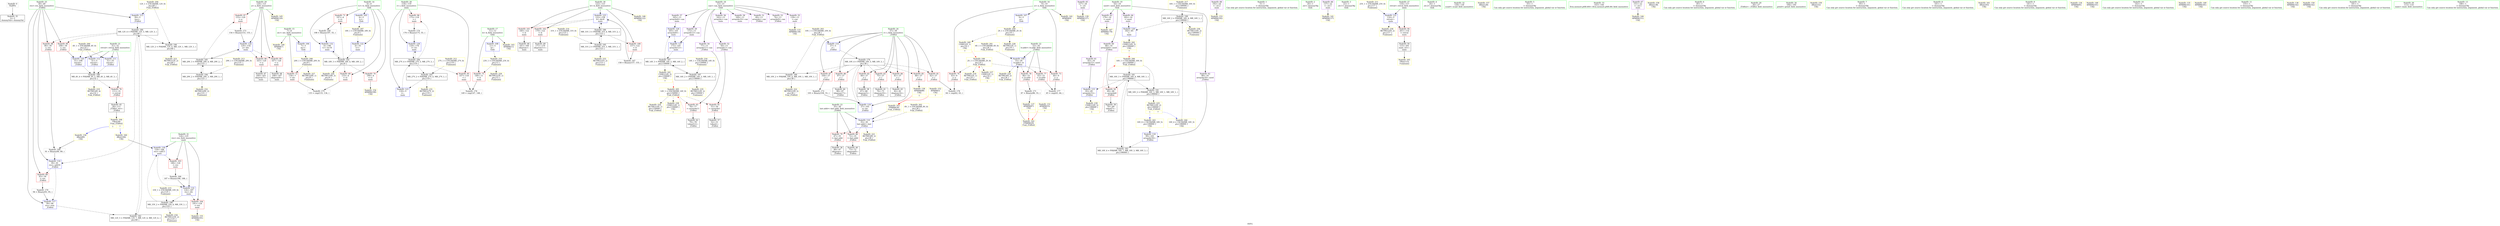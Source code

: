 digraph "SVFG" {
	label="SVFG";

	Node0x558e7d7035a0 [shape=record,color=grey,label="{NodeID: 0\nNullPtr}"];
	Node0x558e7d7035a0 -> Node0x558e7d71da00[style=solid];
	Node0x558e7d72dad0 [shape=record,color=black,label="{NodeID: 180\nMR_12V_4 = PHI(MR_12V_5, MR_12V_3, )\npts\{40 \}\n}"];
	Node0x558e7d72dad0 -> Node0x558e7d721560[style=dashed];
	Node0x558e7d72dad0 -> Node0x558e7d721700[style=dashed];
	Node0x558e7d72dad0 -> Node0x558e7d723d10[style=dashed];
	Node0x558e7d72dad0 -> Node0x558e7d72e4d0[style=dashed];
	Node0x558e7d72dad0 -> Node0x558e7d730cd0[style=dashed];
	Node0x558e7d71e590 [shape=record,color=red,label="{NodeID: 97\n153\<--120\n\<--a\nmain\n}"];
	Node0x558e7d71e590 -> Node0x558e7d7273d0[style=solid];
	Node0x558e7d71c7d0 [shape=record,color=green,label="{NodeID: 14\n4\<--6\ntc\<--tc_field_insensitive\nGlob }"];
	Node0x558e7d71c7d0 -> Node0x558e7d7205f0[style=solid];
	Node0x558e7d71c7d0 -> Node0x558e7d7206c0[style=solid];
	Node0x558e7d71c7d0 -> Node0x558e7d720790[style=solid];
	Node0x558e7d71c7d0 -> Node0x558e7d71ec10[style=solid];
	Node0x558e7d71c7d0 -> Node0x558e7d7241f0[style=solid];
	Node0x558e7d71c7d0 -> Node0x558e7d724a10[style=solid];
	Node0x558e7d7229f0 [shape=record,color=black,label="{NodeID: 194\nMR_29V_2 = PHI(MR_29V_3, MR_29V_1, )\npts\{121 \}\n}"];
	Node0x558e7d7229f0 -> Node0x558e7d72f3d0[style=dashed];
	Node0x558e7d7229f0 -> Node0x558e7d7383c0[style=dashed];
	Node0x558e7d71f1b0 [shape=record,color=blue,label="{NodeID: 111\n31\<--55\nretval\<--\n_Z3dfsii\n}"];
	Node0x558e7d71f1b0 -> Node0x558e7d7302d0[style=dashed];
	Node0x558e7d71d3c0 [shape=record,color=green,label="{NodeID: 28\n118\<--119\ni\<--i_field_insensitive\nmain\n}"];
	Node0x558e7d71d3c0 -> Node0x558e7d721b10[style=solid];
	Node0x558e7d71d3c0 -> Node0x558e7d71e4c0[style=solid];
	Node0x558e7d71d3c0 -> Node0x558e7d7242c0[style=solid];
	Node0x558e7d71d3c0 -> Node0x558e7d7246d0[style=solid];
	Node0x558e7d736450 [shape=record,color=yellow,style=double,label="{NodeID: 208\n20V_1 = ENCHI(MR_20V_0)\npts\{8 \}\nFun[main]}"];
	Node0x558e7d736450 -> Node0x558e7d720860[style=dashed];
	Node0x558e7d736450 -> Node0x558e7d737f60[style=dashed];
	Node0x558e7d724460 [shape=record,color=blue,label="{NodeID: 125\n122\<--158\nb\<--dec6\nmain\n}"];
	Node0x558e7d724460 -> Node0x558e7d71e8d0[style=dashed];
	Node0x558e7d724460 -> Node0x558e7d71e9a0[style=dashed];
	Node0x558e7d724460 -> Node0x558e7d72f8d0[style=dashed];
	Node0x558e7d71dfe0 [shape=record,color=black,label="{NodeID: 42\n79\<--78\ntobool12\<--\n_Z3dfsii\n}"];
	Node0x558e7d737ad0 [shape=record,color=yellow,style=double,label="{NodeID: 222\nRETMU(10V_2)\npts\{38 \}\nFun[_Z3dfsii]}"];
	Node0x558e7d724fc0 [shape=record,color=yellow,style=double,label="{NodeID: 139\nAPARM(127)\nCS[]}"];
	Node0x558e7d71fb60 [shape=record,color=purple,label="{NodeID: 56\n162\<--13\narrayidx\<--can\nmain\n}"];
	Node0x558e7d738740 [shape=record,color=yellow,style=double,label="{NodeID: 236\nRETMU(16V_2)\npts\{190000 \}\nFun[main]}"];
	Node0x558e7d725b20 [shape=record,color=yellow,style=double,label="{NodeID: 153\nAPARM(192)\nCS[]}"];
	Node0x558e7d7206c0 [shape=record,color=red,label="{NodeID: 70\n190\<--4\n\<--tc\nmain\n}"];
	Node0x558e7d7206c0 -> Node0x558e7d725bf0[style=solid];
	Node0x558e7d726ad0 [shape=record,color=grey,label="{NodeID: 167\n158 = Binary(157, 155, )\n}"];
	Node0x558e7d726ad0 -> Node0x558e7d724460[style=solid];
	Node0x558e7d721220 [shape=record,color=red,label="{NodeID: 84\n81\<--37\n\<--i\n_Z3dfsii\n}"];
	Node0x558e7d721220 -> Node0x558e7d71e0b0[style=solid];
	Node0x558e7d7038b0 [shape=record,color=green,label="{NodeID: 1\n5\<--1\n\<--dummyObj\nCan only get source location for instruction, argument, global var or function.}"];
	Node0x558e7d72dfd0 [shape=record,color=black,label="{NodeID: 181\nMR_16V_3 = PHI(MR_16V_4, MR_16V_1, )\npts\{190000 \}\n}"];
	Node0x558e7d72dfd0 -> Node0x558e7d7218a0[style=dashed];
	Node0x558e7d72dfd0 -> Node0x558e7d723c40[style=dashed];
	Node0x558e7d72dfd0 -> Node0x558e7d72e9d0[style=dashed];
	Node0x558e7d72dfd0 -> Node0x558e7d7311d0[style=dashed];
	Node0x558e7d71e660 [shape=record,color=red,label="{NodeID: 98\n163\<--120\n\<--a\nmain\n}"];
	Node0x558e7d71e660 -> Node0x558e7d71e3f0[style=solid];
	Node0x558e7d71c8a0 [shape=record,color=green,label="{NodeID: 15\n7\<--8\nntc\<--ntc_field_insensitive\nGlob }"];
	Node0x558e7d71c8a0 -> Node0x558e7d720860[style=solid];
	Node0x558e7d71c8a0 -> Node0x558e7d71ed10[style=solid];
	Node0x558e7d71c8a0 -> Node0x558e7d725090[style=solid];
	Node0x558e7d722ae0 [shape=record,color=black,label="{NodeID: 195\nMR_31V_2 = PHI(MR_31V_3, MR_31V_1, )\npts\{123 \}\n}"];
	Node0x558e7d722ae0 -> Node0x558e7d72f8d0[style=dashed];
	Node0x558e7d722ae0 -> Node0x558e7d7384a0[style=dashed];
	Node0x558e7d71f280 [shape=record,color=blue,label="{NodeID: 112\n31\<--5\nretval\<--\n_Z3dfsii\n}"];
	Node0x558e7d71f280 -> Node0x558e7d7302d0[style=dashed];
	Node0x558e7d71d490 [shape=record,color=green,label="{NodeID: 29\n120\<--121\na\<--a_field_insensitive\nmain\n}"];
	Node0x558e7d71d490 -> Node0x558e7d71e590[style=solid];
	Node0x558e7d71d490 -> Node0x558e7d71e660[style=solid];
	Node0x558e7d71d490 -> Node0x558e7d71e730[style=solid];
	Node0x558e7d71d490 -> Node0x558e7d724390[style=solid];
	Node0x558e7d71d490 -> Node0x558e7d7254a0[style=solid];
	Node0x558e7d736530 [shape=record,color=yellow,style=double,label="{NodeID: 209\n2V_1 = ENCHI(MR_2V_0)\npts\{10 \}\nFun[main]}"];
	Node0x558e7d736530 -> Node0x558e7d738040[style=dashed];
	Node0x558e7d736530 -> Node0x558e7d738b40[style=dashed];
	Node0x558e7d724530 [shape=record,color=blue,label="{NodeID: 126\n165\<--101\narrayidx8\<--\nmain\n}"];
	Node0x558e7d724530 -> Node0x558e7d724600[style=dashed];
	Node0x558e7d71e0b0 [shape=record,color=black,label="{NodeID: 43\n82\<--81\nidxprom14\<--\n_Z3dfsii\n}"];
	Node0x558e7d737bb0 [shape=record,color=yellow,style=double,label="{NodeID: 223\nRETMU(12V_2)\npts\{40 \}\nFun[_Z3dfsii]}"];
	Node0x558e7d725090 [shape=record,color=yellow,style=double,label="{NodeID: 140\nAPARM(7)\nCS[]}"];
	Node0x558e7d71fc30 [shape=record,color=purple,label="{NodeID: 57\n165\<--13\narrayidx8\<--can\nmain\n}"];
	Node0x558e7d71fc30 -> Node0x558e7d724530[style=solid];
	Node0x558e7d738820 [shape=record,color=yellow,style=double,label="{NodeID: 237\nCSMU(2V_1)\npts\{10 \}\nCS[]|{<s0>1}}"];
	Node0x558e7d738820:s0 -> Node0x558e7d7349f0[style=dashed,color=red];
	Node0x558e7d725bf0 [shape=record,color=yellow,style=double,label="{NodeID: 154\nAPARM(190)\nCS[]}"];
	Node0x558e7d720790 [shape=record,color=red,label="{NodeID: 71\n197\<--4\n\<--tc\nmain\n}"];
	Node0x558e7d720790 -> Node0x558e7d726dd0[style=solid];
	Node0x558e7d726c50 [shape=record,color=grey,label="{NodeID: 168\n91 = Binary(90, 89, )\n}"];
	Node0x558e7d726c50 -> Node0x558e7d723d10[style=solid];
	Node0x558e7d7212f0 [shape=record,color=red,label="{NodeID: 85\n88\<--37\n\<--i\n_Z3dfsii\n}"];
	Node0x558e7d7212f0 -> Node0x558e7d724ef0[style=solid];
	Node0x558e7d7025d0 [shape=record,color=green,label="{NodeID: 2\n20\<--1\n.str\<--dummyObj\nGlob }"];
	Node0x558e7d72e4d0 [shape=record,color=black,label="{NodeID: 182\nMR_12V_5 = PHI(MR_12V_7, MR_12V_4, MR_12V_4, )\npts\{40 \}\n}"];
	Node0x558e7d72e4d0 -> Node0x558e7d72dad0[style=dashed];
	Node0x558e7d71e730 [shape=record,color=red,label="{NodeID: 99\n167\<--120\n\<--a\nmain\n}"];
	Node0x558e7d71e730 -> Node0x558e7d71f4e0[style=solid];
	Node0x558e7d71c970 [shape=record,color=green,label="{NodeID: 16\n9\<--10\nn\<--n_field_insensitive\nGlob }"];
	Node0x558e7d71c970 -> Node0x558e7d720930[style=solid];
	Node0x558e7d71c970 -> Node0x558e7d720a00[style=solid];
	Node0x558e7d71c970 -> Node0x558e7d71ee10[style=solid];
	Node0x558e7d71c970 -> Node0x558e7d725230[style=solid];
	Node0x558e7d733af0 [shape=record,color=black,label="{NodeID: 196\nMR_33V_2 = PHI(MR_33V_4, MR_33V_1, )\npts\{125 \}\n}"];
	Node0x558e7d733af0 -> Node0x558e7d724870[style=dashed];
	Node0x558e7d733af0 -> Node0x558e7d738580[style=dashed];
	Node0x558e7d71f350 [shape=record,color=blue,label="{NodeID: 113\n39\<--5\nres\<--\n_Z3dfsii\n}"];
	Node0x558e7d71f350 -> Node0x558e7d72dad0[style=dashed];
	Node0x558e7d71d560 [shape=record,color=green,label="{NodeID: 30\n122\<--123\nb\<--b_field_insensitive\nmain\n}"];
	Node0x558e7d71d560 -> Node0x558e7d71e800[style=solid];
	Node0x558e7d71d560 -> Node0x558e7d71e8d0[style=solid];
	Node0x558e7d71d560 -> Node0x558e7d71e9a0[style=solid];
	Node0x558e7d71d560 -> Node0x558e7d724460[style=solid];
	Node0x558e7d71d560 -> Node0x558e7d725570[style=solid];
	Node0x558e7d736610 [shape=record,color=yellow,style=double,label="{NodeID: 210\n23V_1 = ENCHI(MR_23V_0)\npts\{12 \}\nFun[main]}"];
	Node0x558e7d736610 -> Node0x558e7d720ad0[style=dashed];
	Node0x558e7d736610 -> Node0x558e7d738120[style=dashed];
	Node0x558e7d724600 [shape=record,color=blue,label="{NodeID: 127\n172\<--101\narrayidx12\<--\nmain\n}"];
	Node0x558e7d724600 -> Node0x558e7d72fdd0[style=dashed];
	Node0x558e7d71e180 [shape=record,color=black,label="{NodeID: 44\n98\<--97\nidxprom17\<--\n_Z3dfsii\n}"];
	Node0x558e7d737c90 [shape=record,color=yellow,style=double,label="{NodeID: 224\nRETMU(14V_1)\npts\{150000 \}\nFun[_Z3dfsii]}"];
	Node0x558e7d725160 [shape=record,color=yellow,style=double,label="{NodeID: 141\nAPARM(137)\nCS[]}"];
	Node0x558e7d71fd00 [shape=record,color=purple,label="{NodeID: 58\n169\<--13\narrayidx10\<--can\nmain\n}"];
	Node0x558e7d738980 [shape=record,color=yellow,style=double,label="{NodeID: 238\nCSMU(14V_1)\npts\{150000 \}\nCS[]|{<s0>1}}"];
	Node0x558e7d738980:s0 -> Node0x558e7d736180[style=dashed,color=red];
	Node0x558e7d725cc0 [shape=record,color=yellow,style=double,label="{NodeID: 155\nAPARM(191)\nCS[]}"];
	Node0x558e7d720860 [shape=record,color=red,label="{NodeID: 72\n134\<--7\n\<--ntc\nmain\n}"];
	Node0x558e7d720860 -> Node0x558e7d7276d0[style=solid];
	Node0x558e7d726dd0 [shape=record,color=grey,label="{NodeID: 169\n198 = Binary(197, 55, )\n}"];
	Node0x558e7d726dd0 -> Node0x558e7d724a10[style=solid];
	Node0x558e7d7213c0 [shape=record,color=red,label="{NodeID: 86\n97\<--37\n\<--i\n_Z3dfsii\n}"];
	Node0x558e7d7213c0 -> Node0x558e7d71e180[style=solid];
	Node0x558e7d702750 [shape=record,color=green,label="{NodeID: 3\n22\<--1\n.str.1\<--dummyObj\nGlob }"];
	Node0x558e7d72e9d0 [shape=record,color=black,label="{NodeID: 183\nMR_16V_4 = PHI(MR_16V_7, MR_16V_3, MR_16V_3, )\npts\{190000 \}\n}"];
	Node0x558e7d72e9d0 -> Node0x558e7d72dfd0[style=dashed];
	Node0x558e7d71e800 [shape=record,color=red,label="{NodeID: 100\n157\<--122\n\<--b\nmain\n}"];
	Node0x558e7d71e800 -> Node0x558e7d726ad0[style=solid];
	Node0x558e7d71ca40 [shape=record,color=green,label="{NodeID: 17\n11\<--12\nk\<--k_field_insensitive\nGlob }"];
	Node0x558e7d71ca40 -> Node0x558e7d720ad0[style=solid];
	Node0x558e7d71ca40 -> Node0x558e7d71ef10[style=solid];
	Node0x558e7d71ca40 -> Node0x558e7d725300[style=solid];
	Node0x558e7d733ff0 [shape=record,color=black,label="{NodeID: 197\nMR_14V_2 = PHI(MR_14V_3, MR_14V_1, )\npts\{150000 \}\n}"];
	Node0x558e7d733ff0 -> Node0x558e7d72fdd0[style=dashed];
	Node0x558e7d733ff0 -> Node0x558e7d738660[style=dashed];
	Node0x558e7d71f420 [shape=record,color=blue,label="{NodeID: 114\n37\<--5\ni\<--\n_Z3dfsii\n}"];
	Node0x558e7d71f420 -> Node0x558e7d72d5d0[style=dashed];
	Node0x558e7d71d630 [shape=record,color=green,label="{NodeID: 31\n124\<--125\nres\<--res_field_insensitive\nmain\n}"];
	Node0x558e7d71d630 -> Node0x558e7d71ea70[style=solid];
	Node0x558e7d71d630 -> Node0x558e7d71eb40[style=solid];
	Node0x558e7d71d630 -> Node0x558e7d724870[style=solid];
	Node0x558e7d71d630 -> Node0x558e7d724940[style=solid];
	Node0x558e7d7366f0 [shape=record,color=yellow,style=double,label="{NodeID: 211\n25V_1 = ENCHI(MR_25V_0)\npts\{117 \}\nFun[main]}"];
	Node0x558e7d7366f0 -> Node0x558e7d724120[style=dashed];
	Node0x558e7d7246d0 [shape=record,color=blue,label="{NodeID: 128\n118\<--176\ni\<--inc\nmain\n}"];
	Node0x558e7d7246d0 -> Node0x558e7d72eed0[style=dashed];
	Node0x558e7d71e250 [shape=record,color=black,label="{NodeID: 45\n28\<--111\n_Z3dfsii_ret\<--\n_Z3dfsii\n}"];
	Node0x558e7d71e250 -> Node0x558e7d726360[style=solid];
	Node0x558e7d737d70 [shape=record,color=yellow,style=double,label="{NodeID: 225\nRETMU(16V_2)\npts\{190000 \}\nFun[_Z3dfsii]|{<s0>1|<s1>7}}"];
	Node0x558e7d737d70:s0 -> Node0x558e7d738e60[style=dashed,color=blue];
	Node0x558e7d737d70:s1 -> Node0x558e7d738fc0[style=dashed,color=blue];
	Node0x558e7d725230 [shape=record,color=yellow,style=double,label="{NodeID: 142\nAPARM(9)\nCS[]}"];
	Node0x558e7d71fdd0 [shape=record,color=purple,label="{NodeID: 59\n172\<--13\narrayidx12\<--can\nmain\n}"];
	Node0x558e7d71fdd0 -> Node0x558e7d724600[style=solid];
	Node0x558e7d738a60 [shape=record,color=yellow,style=double,label="{NodeID: 239\nCSMU(16V_5)\npts\{190000 \}\nCS[]|{<s0>1}}"];
	Node0x558e7d738a60:s0 -> Node0x558e7d736260[style=dashed,color=red];
	Node0x558e7d725d90 [shape=record,color=yellow,style=double,label="{NodeID: 156\nARet(89)\nCS[]}"];
	Node0x558e7d725d90 -> Node0x558e7d726c50[style=solid];
	Node0x558e7d720930 [shape=record,color=red,label="{NodeID: 73\n44\<--9\n\<--n\n_Z3dfsii\n}"];
	Node0x558e7d720930 -> Node0x558e7d7279d0[style=solid];
	Node0x558e7d726f50 [shape=record,color=grey,label="{NodeID: 170\n94 = Binary(93, 95, )\n}"];
	Node0x558e7d726f50 -> Node0x558e7d723de0[style=solid];
	Node0x558e7d721490 [shape=record,color=red,label="{NodeID: 87\n104\<--37\n\<--i\n_Z3dfsii\n}"];
	Node0x558e7d721490 -> Node0x558e7d727250[style=solid];
	Node0x558e7d703730 [shape=record,color=green,label="{NodeID: 4\n24\<--1\n.str.2\<--dummyObj\nGlob }"];
	Node0x558e7d72eed0 [shape=record,color=black,label="{NodeID: 184\nMR_27V_4 = PHI(MR_27V_5, MR_27V_3, )\npts\{119 \}\n}"];
	Node0x558e7d72eed0 -> Node0x558e7d721b10[style=dashed];
	Node0x558e7d72eed0 -> Node0x558e7d71e4c0[style=dashed];
	Node0x558e7d72eed0 -> Node0x558e7d7246d0[style=dashed];
	Node0x558e7d72eed0 -> Node0x558e7d7224f0[style=dashed];
	Node0x558e7d71e8d0 [shape=record,color=red,label="{NodeID: 101\n160\<--122\n\<--b\nmain\n}"];
	Node0x558e7d71e8d0 -> Node0x558e7d71e320[style=solid];
	Node0x558e7d71cb10 [shape=record,color=green,label="{NodeID: 18\n13\<--15\ncan\<--can_field_insensitive\nGlob }"];
	Node0x558e7d71cb10 -> Node0x558e7d71f750[style=solid];
	Node0x558e7d71cb10 -> Node0x558e7d71f820[style=solid];
	Node0x558e7d71cb10 -> Node0x558e7d71f8f0[style=solid];
	Node0x558e7d71cb10 -> Node0x558e7d71f9c0[style=solid];
	Node0x558e7d71cb10 -> Node0x558e7d71fa90[style=solid];
	Node0x558e7d71cb10 -> Node0x558e7d71fb60[style=solid];
	Node0x558e7d71cb10 -> Node0x558e7d71fc30[style=solid];
	Node0x558e7d71cb10 -> Node0x558e7d71fd00[style=solid];
	Node0x558e7d71cb10 -> Node0x558e7d71fdd0[style=solid];
	Node0x558e7d7344f0 [shape=record,color=black,label="{NodeID: 198\nMR_16V_2 = PHI(MR_16V_4, MR_16V_1, )\npts\{190000 \}\n}"];
	Node0x558e7d7344f0 -> Node0x558e7d7247a0[style=dashed];
	Node0x558e7d7344f0 -> Node0x558e7d738740[style=dashed];
	Node0x558e7d723c40 [shape=record,color=blue,label="{NodeID: 115\n83\<--85\narrayidx15\<--\n_Z3dfsii\n}"];
	Node0x558e7d723c40 -> Node0x558e7d738a60[style=dashed];
	Node0x558e7d71d700 [shape=record,color=green,label="{NodeID: 32\n129\<--130\nscanf\<--scanf_field_insensitive\n}"];
	Node0x558e7d7367d0 [shape=record,color=yellow,style=double,label="{NodeID: 212\n27V_1 = ENCHI(MR_27V_0)\npts\{119 \}\nFun[main]}"];
	Node0x558e7d7367d0 -> Node0x558e7d7224f0[style=dashed];
	Node0x558e7d7247a0 [shape=record,color=blue,label="{NodeID: 129\n182\<--85\n\<--\nmain\n}"];
	Node0x558e7d7247a0 -> Node0x558e7d738d80[style=dashed];
	Node0x558e7d71e320 [shape=record,color=black,label="{NodeID: 46\n161\<--160\nidxprom\<--\nmain\n}"];
	Node0x558e7d737e50 [shape=record,color=yellow,style=double,label="{NodeID: 226\nRETMU(18V_3)\npts\{6 \}\nFun[main]}"];
	Node0x558e7d725300 [shape=record,color=yellow,style=double,label="{NodeID: 143\nAPARM(11)\nCS[]}"];
	Node0x558e7d71fea0 [shape=record,color=purple,label="{NodeID: 60\n68\<--16\narrayidx6\<--used\n_Z3dfsii\n}"];
	Node0x558e7d71fea0 -> Node0x558e7d7218a0[style=solid];
	Node0x558e7d738b40 [shape=record,color=yellow,style=double,label="{NodeID: 240\nCSMU(2V_1)\npts\{10 \}\nCS[]|{<s0>7}}"];
	Node0x558e7d738b40:s0 -> Node0x558e7d7349f0[style=dashed,color=red];
	Node0x558e7d725e20 [shape=record,color=yellow,style=double,label="{NodeID: 157\nARet(128)\nCS[]}"];
	Node0x558e7d720a00 [shape=record,color=red,label="{NodeID: 74\n63\<--9\n\<--n\n_Z3dfsii\n}"];
	Node0x558e7d720a00 -> Node0x558e7d727b50[style=solid];
	Node0x558e7d7270d0 [shape=record,color=grey,label="{NodeID: 171\n87 = Binary(86, 55, )\n}"];
	Node0x558e7d7270d0 -> Node0x558e7d724e20[style=solid];
	Node0x558e7d721560 [shape=record,color=red,label="{NodeID: 88\n90\<--39\n\<--res\n_Z3dfsii\n}"];
	Node0x558e7d721560 -> Node0x558e7d726c50[style=solid];
	Node0x558e7d7037c0 [shape=record,color=green,label="{NodeID: 5\n55\<--1\n\<--dummyObj\nCan only get source location for instruction, argument, global var or function.}"];
	Node0x558e7d72f3d0 [shape=record,color=black,label="{NodeID: 185\nMR_29V_3 = PHI(MR_29V_4, MR_29V_2, )\npts\{121 \}\n}"];
	Node0x558e7d72f3d0 -> Node0x558e7d71e590[style=dashed];
	Node0x558e7d72f3d0 -> Node0x558e7d724390[style=dashed];
	Node0x558e7d72f3d0 -> Node0x558e7d7229f0[style=dashed];
	Node0x558e7d71e9a0 [shape=record,color=red,label="{NodeID: 102\n170\<--122\n\<--b\nmain\n}"];
	Node0x558e7d71e9a0 -> Node0x558e7d71f5b0[style=solid];
	Node0x558e7d71cbe0 [shape=record,color=green,label="{NodeID: 19\n16\<--19\nused\<--used_field_insensitive\nGlob }"];
	Node0x558e7d71cbe0 -> Node0x558e7d71fea0[style=solid];
	Node0x558e7d71cbe0 -> Node0x558e7d71ff70[style=solid];
	Node0x558e7d71cbe0 -> Node0x558e7d720040[style=solid];
	Node0x558e7d71cbe0 -> Node0x558e7d720110[style=solid];
	Node0x558e7d71cbe0 -> Node0x558e7d7201e0[style=solid];
	Node0x558e7d7349f0 [shape=record,color=yellow,style=double,label="{NodeID: 199\n2V_1 = ENCHI(MR_2V_0)\npts\{10 \}\nFun[_Z3dfsii]}"];
	Node0x558e7d7349f0 -> Node0x558e7d720930[style=dashed];
	Node0x558e7d7349f0 -> Node0x558e7d720a00[style=dashed];
	Node0x558e7d7349f0 -> Node0x558e7d736d10[style=dashed];
	Node0x558e7d7349f0 -> Node0x558e7d738820[style=dashed];
	Node0x558e7d723d10 [shape=record,color=blue,label="{NodeID: 116\n39\<--91\nres\<--add16\n_Z3dfsii\n}"];
	Node0x558e7d723d10 -> Node0x558e7d721630[style=dashed];
	Node0x558e7d723d10 -> Node0x558e7d723de0[style=dashed];
	Node0x558e7d71d800 [shape=record,color=green,label="{NodeID: 33\n143\<--144\nllvm.memset.p0i8.i64\<--llvm.memset.p0i8.i64_field_insensitive\n}"];
	Node0x558e7d7368b0 [shape=record,color=yellow,style=double,label="{NodeID: 213\n29V_1 = ENCHI(MR_29V_0)\npts\{121 \}\nFun[main]}"];
	Node0x558e7d7368b0 -> Node0x558e7d7229f0[style=dashed];
	Node0x558e7d724870 [shape=record,color=blue,label="{NodeID: 130\n124\<--184\nres\<--call13\nmain\n}"];
	Node0x558e7d724870 -> Node0x558e7d71ea70[style=dashed];
	Node0x558e7d724870 -> Node0x558e7d724940[style=dashed];
	Node0x558e7d71e3f0 [shape=record,color=black,label="{NodeID: 47\n164\<--163\nidxprom7\<--\nmain\n}"];
	Node0x558e7d737f60 [shape=record,color=yellow,style=double,label="{NodeID: 227\nRETMU(20V_1)\npts\{8 \}\nFun[main]}"];
	Node0x558e7d7253d0 [shape=record,color=yellow,style=double,label="{NodeID: 144\nAPARM(151)\nCS[]}"];
	Node0x558e7d71ff70 [shape=record,color=purple,label="{NodeID: 61\n83\<--16\narrayidx15\<--used\n_Z3dfsii\n}"];
	Node0x558e7d71ff70 -> Node0x558e7d723c40[style=solid];
	Node0x558e7d738ca0 [shape=record,color=yellow,style=double,label="{NodeID: 241\nCSMU(14V_3)\npts\{150000 \}\nCS[]|{<s0>7}}"];
	Node0x558e7d738ca0:s0 -> Node0x558e7d736180[style=dashed,color=red];
	Node0x558e7d725eb0 [shape=record,color=yellow,style=double,label="{NodeID: 158\nARet(138)\nCS[]}"];
	Node0x558e7d720ad0 [shape=record,color=red,label="{NodeID: 75\n148\<--11\n\<--k\nmain\n}"];
	Node0x558e7d720ad0 -> Node0x558e7d727850[style=solid];
	Node0x558e7d727250 [shape=record,color=grey,label="{NodeID: 172\n105 = Binary(104, 55, )\n}"];
	Node0x558e7d727250 -> Node0x558e7d723f80[style=solid];
	Node0x558e7d721630 [shape=record,color=red,label="{NodeID: 89\n93\<--39\n\<--res\n_Z3dfsii\n}"];
	Node0x558e7d721630 -> Node0x558e7d726f50[style=solid];
	Node0x558e7d71b870 [shape=record,color=green,label="{NodeID: 6\n85\<--1\n\<--dummyObj\nCan only get source location for instruction, argument, global var or function.}"];
	Node0x558e7d72f8d0 [shape=record,color=black,label="{NodeID: 186\nMR_31V_3 = PHI(MR_31V_4, MR_31V_2, )\npts\{123 \}\n}"];
	Node0x558e7d72f8d0 -> Node0x558e7d71e800[style=dashed];
	Node0x558e7d72f8d0 -> Node0x558e7d724460[style=dashed];
	Node0x558e7d72f8d0 -> Node0x558e7d722ae0[style=dashed];
	Node0x558e7d71ea70 [shape=record,color=red,label="{NodeID: 103\n186\<--124\n\<--res\nmain\n}"];
	Node0x558e7d71ea70 -> Node0x558e7d726950[style=solid];
	Node0x558e7d71cce0 [shape=record,color=green,label="{NodeID: 20\n26\<--27\n_Z3dfsii\<--_Z3dfsii_field_insensitive\n}"];
	Node0x558e7d735510 [shape=record,color=yellow,style=double,label="{NodeID: 200\n4V_1 = ENCHI(MR_4V_0)\npts\{32 \}\nFun[_Z3dfsii]}"];
	Node0x558e7d735510 -> Node0x558e7d71f1b0[style=dashed];
	Node0x558e7d735510 -> Node0x558e7d71f280[style=dashed];
	Node0x558e7d735510 -> Node0x558e7d724050[style=dashed];
	Node0x558e7d723de0 [shape=record,color=blue,label="{NodeID: 117\n39\<--94\nres\<--rem\n_Z3dfsii\n}"];
	Node0x558e7d723de0 -> Node0x558e7d72e4d0[style=dashed];
	Node0x558e7d71d900 [shape=record,color=green,label="{NodeID: 34\n194\<--195\nprintf\<--printf_field_insensitive\n}"];
	Node0x558e7d736990 [shape=record,color=yellow,style=double,label="{NodeID: 214\n31V_1 = ENCHI(MR_31V_0)\npts\{123 \}\nFun[main]}"];
	Node0x558e7d736990 -> Node0x558e7d722ae0[style=dashed];
	Node0x558e7d724940 [shape=record,color=blue,label="{NodeID: 131\n124\<--187\nres\<--div\nmain\n}"];
	Node0x558e7d724940 -> Node0x558e7d71eb40[style=dashed];
	Node0x558e7d724940 -> Node0x558e7d733af0[style=dashed];
	Node0x558e7d71f4e0 [shape=record,color=black,label="{NodeID: 48\n168\<--167\nidxprom9\<--\nmain\n}"];
	Node0x558e7d738040 [shape=record,color=yellow,style=double,label="{NodeID: 228\nRETMU(2V_1)\npts\{10 \}\nFun[main]}"];
	Node0x558e7d7254a0 [shape=record,color=yellow,style=double,label="{NodeID: 145\nAPARM(120)\nCS[]}"];
	Node0x558e7d720040 [shape=record,color=purple,label="{NodeID: 62\n99\<--16\narrayidx18\<--used\n_Z3dfsii\n}"];
	Node0x558e7d720040 -> Node0x558e7d723eb0[style=solid];
	Node0x558e7d738d80 [shape=record,color=yellow,style=double,label="{NodeID: 242\nCSMU(16V_3)\npts\{190000 \}\nCS[]|{<s0>7}}"];
	Node0x558e7d738d80:s0 -> Node0x558e7d736260[style=dashed,color=red];
	Node0x558e7d725f40 [shape=record,color=yellow,style=double,label="{NodeID: 159\nARet(152)\nCS[]}"];
	Node0x558e7d720ba0 [shape=record,color=red,label="{NodeID: 76\n111\<--31\n\<--retval\n_Z3dfsii\n}"];
	Node0x558e7d720ba0 -> Node0x558e7d71e250[style=solid];
	Node0x558e7d7273d0 [shape=record,color=grey,label="{NodeID: 173\n154 = Binary(153, 155, )\n}"];
	Node0x558e7d7273d0 -> Node0x558e7d724390[style=solid];
	Node0x558e7d721700 [shape=record,color=red,label="{NodeID: 90\n108\<--39\n\<--res\n_Z3dfsii\n}"];
	Node0x558e7d721700 -> Node0x558e7d724050[style=solid];
	Node0x558e7d71b900 [shape=record,color=green,label="{NodeID: 7\n95\<--1\n\<--dummyObj\nCan only get source location for instruction, argument, global var or function.}"];
	Node0x558e7d72fdd0 [shape=record,color=black,label="{NodeID: 187\nMR_14V_3 = PHI(MR_14V_5, MR_14V_2, )\npts\{150000 \}\n}"];
	Node0x558e7d72fdd0 -> Node0x558e7d724530[style=dashed];
	Node0x558e7d72fdd0 -> Node0x558e7d733ff0[style=dashed];
	Node0x558e7d72fdd0 -> Node0x558e7d738ca0[style=dashed];
	Node0x558e7d71eb40 [shape=record,color=red,label="{NodeID: 104\n191\<--124\n\<--res\nmain\n}"];
	Node0x558e7d71eb40 -> Node0x558e7d725cc0[style=solid];
	Node0x558e7d71cde0 [shape=record,color=green,label="{NodeID: 21\n31\<--32\nretval\<--retval_field_insensitive\n_Z3dfsii\n}"];
	Node0x558e7d71cde0 -> Node0x558e7d720ba0[style=solid];
	Node0x558e7d71cde0 -> Node0x558e7d71f1b0[style=solid];
	Node0x558e7d71cde0 -> Node0x558e7d71f280[style=solid];
	Node0x558e7d71cde0 -> Node0x558e7d724050[style=solid];
	Node0x558e7d7355f0 [shape=record,color=yellow,style=double,label="{NodeID: 201\n6V_1 = ENCHI(MR_6V_0)\npts\{34 \}\nFun[_Z3dfsii]}"];
	Node0x558e7d7355f0 -> Node0x558e7d71f010[style=dashed];
	Node0x558e7d723eb0 [shape=record,color=blue,label="{NodeID: 118\n99\<--101\narrayidx18\<--\n_Z3dfsii\n}"];
	Node0x558e7d723eb0 -> Node0x558e7d72e9d0[style=dashed];
	Node0x558e7d71da00 [shape=record,color=black,label="{NodeID: 35\n2\<--3\ndummyVal\<--dummyVal\n}"];
	Node0x558e7d736a70 [shape=record,color=yellow,style=double,label="{NodeID: 215\n33V_1 = ENCHI(MR_33V_0)\npts\{125 \}\nFun[main]}"];
	Node0x558e7d736a70 -> Node0x558e7d733af0[style=dashed];
	Node0x558e7d724a10 [shape=record,color=blue,label="{NodeID: 132\n4\<--198\ntc\<--inc16\nmain\n}"];
	Node0x558e7d724a10 -> Node0x558e7d721ff0[style=dashed];
	Node0x558e7d71f5b0 [shape=record,color=black,label="{NodeID: 49\n171\<--170\nidxprom11\<--\nmain\n}"];
	Node0x558e7d738120 [shape=record,color=yellow,style=double,label="{NodeID: 229\nRETMU(23V_1)\npts\{12 \}\nFun[main]}"];
	Node0x558e7d725570 [shape=record,color=yellow,style=double,label="{NodeID: 146\nAPARM(122)\nCS[]}"];
	Node0x558e7d720110 [shape=record,color=purple,label="{NodeID: 63\n179\<--16\n\<--used\nmain\n}"];
	Node0x558e7d720110 -> Node0x558e7d725640[style=solid];
	Node0x558e7d738e60 [shape=record,color=yellow,style=double,label="{NodeID: 243\n16V_6 = CSCHI(MR_16V_5)\npts\{190000 \}\nCS[]}"];
	Node0x558e7d738e60 -> Node0x558e7d723eb0[style=dashed];
	Node0x558e7d725fd0 [shape=record,color=yellow,style=double,label="{NodeID: 160\nARet(184)\nCS[]}"];
	Node0x558e7d725fd0 -> Node0x558e7d724870[style=solid];
	Node0x558e7d720c70 [shape=record,color=red,label="{NodeID: 77\n43\<--33\n\<--lv.addr\n_Z3dfsii\n}"];
	Node0x558e7d720c70 -> Node0x558e7d7279d0[style=solid];
	Node0x558e7d727550 [shape=record,color=grey,label="{NodeID: 174\n176 = Binary(175, 55, )\n}"];
	Node0x558e7d727550 -> Node0x558e7d7246d0[style=solid];
	Node0x558e7d7217d0 [shape=record,color=red,label="{NodeID: 91\n51\<--50\n\<--arrayidx1\n_Z3dfsii\n}"];
	Node0x558e7d7217d0 -> Node0x558e7d71dbd0[style=solid];
	Node0x558e7d71bbb0 [shape=record,color=green,label="{NodeID: 8\n101\<--1\n\<--dummyObj\nCan only get source location for instruction, argument, global var or function.}"];
	Node0x558e7d7302d0 [shape=record,color=black,label="{NodeID: 188\nMR_4V_4 = PHI(MR_4V_5, MR_4V_2, MR_4V_3, )\npts\{32 \}\n}"];
	Node0x558e7d7302d0 -> Node0x558e7d720ba0[style=dashed];
	Node0x558e7d7302d0 -> Node0x558e7d737830[style=dashed];
	Node0x558e7d71ec10 [shape=record,color=blue,label="{NodeID: 105\n4\<--5\ntc\<--\nGlob }"];
	Node0x558e7d71ec10 -> Node0x558e7d736340[style=dashed];
	Node0x558e7d71ceb0 [shape=record,color=green,label="{NodeID: 22\n33\<--34\nlv.addr\<--lv.addr_field_insensitive\n_Z3dfsii\n}"];
	Node0x558e7d71ceb0 -> Node0x558e7d720c70[style=solid];
	Node0x558e7d71ceb0 -> Node0x558e7d720d40[style=solid];
	Node0x558e7d71ceb0 -> Node0x558e7d71f010[style=solid];
	Node0x558e7d7356d0 [shape=record,color=yellow,style=double,label="{NodeID: 202\n8V_1 = ENCHI(MR_8V_0)\npts\{36 \}\nFun[_Z3dfsii]}"];
	Node0x558e7d7356d0 -> Node0x558e7d71f0e0[style=dashed];
	Node0x558e7d723f80 [shape=record,color=blue,label="{NodeID: 119\n37\<--105\ni\<--inc\n_Z3dfsii\n}"];
	Node0x558e7d723f80 -> Node0x558e7d72d5d0[style=dashed];
	Node0x558e7d71db00 [shape=record,color=black,label="{NodeID: 36\n48\<--47\nidxprom\<--\n_Z3dfsii\n}"];
	Node0x558e7d736b50 [shape=record,color=yellow,style=double,label="{NodeID: 216\n14V_1 = ENCHI(MR_14V_0)\npts\{150000 \}\nFun[main]}"];
	Node0x558e7d736b50 -> Node0x558e7d733ff0[style=dashed];
	Node0x558e7d724ae0 [shape=record,color=yellow,style=double,label="{NodeID: 133\nAPARM(139)\nCS[]}"];
	Node0x558e7d71f680 [shape=record,color=black,label="{NodeID: 50\n115\<--201\nmain_ret\<--\nmain\n}"];
	Node0x558e7d71f680 -> Node0x558e7d726890[style=solid];
	Node0x558e7d738200 [shape=record,color=yellow,style=double,label="{NodeID: 230\nRETMU(25V_2)\npts\{117 \}\nFun[main]}"];
	Node0x558e7d725640 [shape=record,color=yellow,style=double,label="{NodeID: 147\nAPARM(179)\nCS[]}"];
	Node0x558e7d7201e0 [shape=record,color=purple,label="{NodeID: 64\n182\<--16\n\<--used\nmain\n}"];
	Node0x558e7d7201e0 -> Node0x558e7d7247a0[style=solid];
	Node0x558e7d738fc0 [shape=record,color=yellow,style=double,label="{NodeID: 244\n16V_4 = CSCHI(MR_16V_3)\npts\{190000 \}\nCS[]}"];
	Node0x558e7d738fc0 -> Node0x558e7d7344f0[style=dashed];
	Node0x558e7d726060 [shape=record,color=yellow,style=double,label="{NodeID: 161\nARet(193)\nCS[]}"];
	Node0x558e7d720d40 [shape=record,color=red,label="{NodeID: 78\n86\<--33\n\<--lv.addr\n_Z3dfsii\n}"];
	Node0x558e7d720d40 -> Node0x558e7d7270d0[style=solid];
	Node0x558e7d7276d0 [shape=record,color=grey,label="{NodeID: 175\n135 = cmp(133, 134, )\n}"];
	Node0x558e7d7218a0 [shape=record,color=red,label="{NodeID: 92\n69\<--68\n\<--arrayidx6\n_Z3dfsii\n}"];
	Node0x558e7d7218a0 -> Node0x558e7d71dd70[style=solid];
	Node0x558e7d71bc40 [shape=record,color=green,label="{NodeID: 9\n141\<--1\n\<--dummyObj\nCan only get source location for instruction, argument, global var or function.}"];
	Node0x558e7d7307d0 [shape=record,color=black,label="{NodeID: 189\nMR_10V_2 = PHI(MR_10V_4, MR_10V_1, MR_10V_1, )\npts\{38 \}\n}"];
	Node0x558e7d7307d0 -> Node0x558e7d737ad0[style=dashed];
	Node0x558e7d71ed10 [shape=record,color=blue,label="{NodeID: 106\n7\<--5\nntc\<--\nGlob }"];
	Node0x558e7d71ed10 -> Node0x558e7d736450[style=dashed];
	Node0x558e7d71cf80 [shape=record,color=green,label="{NodeID: 23\n35\<--36\nlast.addr\<--last.addr_field_insensitive\n_Z3dfsii\n}"];
	Node0x558e7d71cf80 -> Node0x558e7d720e10[style=solid];
	Node0x558e7d71cf80 -> Node0x558e7d720ee0[style=solid];
	Node0x558e7d71cf80 -> Node0x558e7d71f0e0[style=solid];
	Node0x558e7d735fc0 [shape=record,color=yellow,style=double,label="{NodeID: 203\n10V_1 = ENCHI(MR_10V_0)\npts\{38 \}\nFun[_Z3dfsii]}"];
	Node0x558e7d735fc0 -> Node0x558e7d71f420[style=dashed];
	Node0x558e7d735fc0 -> Node0x558e7d7307d0[style=dashed];
	Node0x558e7d724050 [shape=record,color=blue,label="{NodeID: 120\n31\<--108\nretval\<--\n_Z3dfsii\n}"];
	Node0x558e7d724050 -> Node0x558e7d7302d0[style=dashed];
	Node0x558e7d71dbd0 [shape=record,color=black,label="{NodeID: 37\n52\<--51\ntobool\<--\n_Z3dfsii\n}"];
	Node0x558e7d736c30 [shape=record,color=yellow,style=double,label="{NodeID: 217\n16V_1 = ENCHI(MR_16V_0)\npts\{190000 \}\nFun[main]}"];
	Node0x558e7d736c30 -> Node0x558e7d7344f0[style=dashed];
	Node0x558e7d724bb0 [shape=record,color=yellow,style=double,label="{NodeID: 134\nAPARM(85)\nCS[]}"];
	Node0x558e7d71f750 [shape=record,color=purple,label="{NodeID: 51\n49\<--13\narrayidx\<--can\n_Z3dfsii\n}"];
	Node0x558e7d7382e0 [shape=record,color=yellow,style=double,label="{NodeID: 231\nRETMU(27V_2)\npts\{119 \}\nFun[main]}"];
	Node0x558e7d725710 [shape=record,color=yellow,style=double,label="{NodeID: 148\nAPARM(101)\nCS[]}"];
	Node0x558e7d7202b0 [shape=record,color=purple,label="{NodeID: 65\n127\<--20\n\<--.str\nmain\n}"];
	Node0x558e7d7202b0 -> Node0x558e7d724fc0[style=solid];
	Node0x558e7d726120 [shape=record,color=yellow,style=double,label="{NodeID: 162\nFPARM(29)\nFun[_Z3dfsii]}"];
	Node0x558e7d726120 -> Node0x558e7d71f010[style=solid];
	Node0x558e7d720e10 [shape=record,color=red,label="{NodeID: 79\n47\<--35\n\<--last.addr\n_Z3dfsii\n}"];
	Node0x558e7d720e10 -> Node0x558e7d71db00[style=solid];
	Node0x558e7d727850 [shape=record,color=grey,label="{NodeID: 176\n149 = cmp(147, 148, )\n}"];
	Node0x558e7d721970 [shape=record,color=red,label="{NodeID: 93\n78\<--77\n\<--arrayidx11\n_Z3dfsii\n}"];
	Node0x558e7d721970 -> Node0x558e7d71dfe0[style=solid];
	Node0x558e7d71bcd0 [shape=record,color=green,label="{NodeID: 10\n142\<--1\n\<--dummyObj\nCan only get source location for instruction, argument, global var or function.}"];
	Node0x558e7d730cd0 [shape=record,color=black,label="{NodeID: 190\nMR_12V_2 = PHI(MR_12V_4, MR_12V_1, MR_12V_1, )\npts\{40 \}\n}"];
	Node0x558e7d730cd0 -> Node0x558e7d737bb0[style=dashed];
	Node0x558e7d71ee10 [shape=record,color=blue,label="{NodeID: 107\n9\<--5\nn\<--\nGlob }"];
	Node0x558e7d71ee10 -> Node0x558e7d736530[style=dashed];
	Node0x558e7d71d050 [shape=record,color=green,label="{NodeID: 24\n37\<--38\ni\<--i_field_insensitive\n_Z3dfsii\n}"];
	Node0x558e7d71d050 -> Node0x558e7d720fb0[style=solid];
	Node0x558e7d71d050 -> Node0x558e7d721080[style=solid];
	Node0x558e7d71d050 -> Node0x558e7d721150[style=solid];
	Node0x558e7d71d050 -> Node0x558e7d721220[style=solid];
	Node0x558e7d71d050 -> Node0x558e7d7212f0[style=solid];
	Node0x558e7d71d050 -> Node0x558e7d7213c0[style=solid];
	Node0x558e7d71d050 -> Node0x558e7d721490[style=solid];
	Node0x558e7d71d050 -> Node0x558e7d71f420[style=solid];
	Node0x558e7d71d050 -> Node0x558e7d723f80[style=solid];
	Node0x558e7d7360a0 [shape=record,color=yellow,style=double,label="{NodeID: 204\n12V_1 = ENCHI(MR_12V_0)\npts\{40 \}\nFun[_Z3dfsii]}"];
	Node0x558e7d7360a0 -> Node0x558e7d71f350[style=dashed];
	Node0x558e7d7360a0 -> Node0x558e7d730cd0[style=dashed];
	Node0x558e7d724120 [shape=record,color=blue,label="{NodeID: 121\n116\<--5\nretval\<--\nmain\n}"];
	Node0x558e7d724120 -> Node0x558e7d721a40[style=dashed];
	Node0x558e7d724120 -> Node0x558e7d738200[style=dashed];
	Node0x558e7d71dca0 [shape=record,color=black,label="{NodeID: 38\n67\<--66\nidxprom5\<--\n_Z3dfsii\n}"];
	Node0x558e7d736d10 [shape=record,color=yellow,style=double,label="{NodeID: 218\nRETMU(2V_1)\npts\{10 \}\nFun[_Z3dfsii]}"];
	Node0x558e7d724c80 [shape=record,color=yellow,style=double,label="{NodeID: 135\nAPARM(141)\nCS[]}"];
	Node0x558e7d71f820 [shape=record,color=purple,label="{NodeID: 52\n50\<--13\narrayidx1\<--can\n_Z3dfsii\n}"];
	Node0x558e7d71f820 -> Node0x558e7d7217d0[style=solid];
	Node0x558e7d7383c0 [shape=record,color=yellow,style=double,label="{NodeID: 232\nRETMU(29V_2)\npts\{121 \}\nFun[main]}"];
	Node0x558e7d7257e0 [shape=record,color=yellow,style=double,label="{NodeID: 149\nAPARM(181)\nCS[]}"];
	Node0x558e7d720380 [shape=record,color=purple,label="{NodeID: 66\n137\<--22\n\<--.str.1\nmain\n}"];
	Node0x558e7d720380 -> Node0x558e7d725160[style=solid];
	Node0x558e7d726240 [shape=record,color=yellow,style=double,label="{NodeID: 163\nFPARM(30)\nFun[_Z3dfsii]}"];
	Node0x558e7d726240 -> Node0x558e7d71f0e0[style=solid];
	Node0x558e7d720ee0 [shape=record,color=red,label="{NodeID: 80\n72\<--35\n\<--last.addr\n_Z3dfsii\n}"];
	Node0x558e7d720ee0 -> Node0x558e7d71de40[style=solid];
	Node0x558e7d7279d0 [shape=record,color=grey,label="{NodeID: 177\n45 = cmp(43, 44, )\n}"];
	Node0x558e7d721a40 [shape=record,color=red,label="{NodeID: 94\n201\<--116\n\<--retval\nmain\n}"];
	Node0x558e7d721a40 -> Node0x558e7d71f680[style=solid];
	Node0x558e7d71c5a0 [shape=record,color=green,label="{NodeID: 11\n155\<--1\n\<--dummyObj\nCan only get source location for instruction, argument, global var or function.}"];
	Node0x558e7d7311d0 [shape=record,color=black,label="{NodeID: 191\nMR_16V_2 = PHI(MR_16V_3, MR_16V_1, MR_16V_1, )\npts\{190000 \}\n}"];
	Node0x558e7d7311d0 -> Node0x558e7d737d70[style=dashed];
	Node0x558e7d71ef10 [shape=record,color=blue,label="{NodeID: 108\n11\<--5\nk\<--\nGlob }"];
	Node0x558e7d71ef10 -> Node0x558e7d736610[style=dashed];
	Node0x558e7d71d120 [shape=record,color=green,label="{NodeID: 25\n39\<--40\nres\<--res_field_insensitive\n_Z3dfsii\n}"];
	Node0x558e7d71d120 -> Node0x558e7d721560[style=solid];
	Node0x558e7d71d120 -> Node0x558e7d721630[style=solid];
	Node0x558e7d71d120 -> Node0x558e7d721700[style=solid];
	Node0x558e7d71d120 -> Node0x558e7d71f350[style=solid];
	Node0x558e7d71d120 -> Node0x558e7d723d10[style=solid];
	Node0x558e7d71d120 -> Node0x558e7d723de0[style=solid];
	Node0x558e7d736180 [shape=record,color=yellow,style=double,label="{NodeID: 205\n14V_1 = ENCHI(MR_14V_0)\npts\{150000 \}\nFun[_Z3dfsii]}"];
	Node0x558e7d736180 -> Node0x558e7d7217d0[style=dashed];
	Node0x558e7d736180 -> Node0x558e7d721970[style=dashed];
	Node0x558e7d736180 -> Node0x558e7d737c90[style=dashed];
	Node0x558e7d736180 -> Node0x558e7d738980[style=dashed];
	Node0x558e7d7241f0 [shape=record,color=blue,label="{NodeID: 122\n4\<--55\ntc\<--\nmain\n}"];
	Node0x558e7d7241f0 -> Node0x558e7d721ff0[style=dashed];
	Node0x558e7d71dd70 [shape=record,color=black,label="{NodeID: 39\n70\<--69\ntobool7\<--\n_Z3dfsii\n}"];
	Node0x558e7d737830 [shape=record,color=yellow,style=double,label="{NodeID: 219\nRETMU(4V_4)\npts\{32 \}\nFun[_Z3dfsii]}"];
	Node0x558e7d724d50 [shape=record,color=yellow,style=double,label="{NodeID: 136\nAPARM(142)\nCS[]}"];
	Node0x558e7d71f8f0 [shape=record,color=purple,label="{NodeID: 53\n74\<--13\narrayidx9\<--can\n_Z3dfsii\n}"];
	Node0x558e7d7384a0 [shape=record,color=yellow,style=double,label="{NodeID: 233\nRETMU(31V_2)\npts\{123 \}\nFun[main]}"];
	Node0x558e7d7258b0 [shape=record,color=yellow,style=double,label="{NodeID: 150\nAPARM(142)\nCS[]}"];
	Node0x558e7d720450 [shape=record,color=purple,label="{NodeID: 67\n151\<--22\n\<--.str.1\nmain\n}"];
	Node0x558e7d720450 -> Node0x558e7d7253d0[style=solid];
	Node0x558e7d726360 [shape=record,color=yellow,style=double,label="{NodeID: 164\nFRet(28)\nFun[_Z3dfsii]|{<s0>1|<s1>7}}"];
	Node0x558e7d726360:s0 -> Node0x558e7d725d90[style=solid,color=blue];
	Node0x558e7d726360:s1 -> Node0x558e7d725fd0[style=solid,color=blue];
	Node0x558e7d720fb0 [shape=record,color=red,label="{NodeID: 81\n62\<--37\n\<--i\n_Z3dfsii\n}"];
	Node0x558e7d720fb0 -> Node0x558e7d727b50[style=solid];
	Node0x558e7d727b50 [shape=record,color=grey,label="{NodeID: 178\n64 = cmp(62, 63, )\n}"];
	Node0x558e7d721b10 [shape=record,color=red,label="{NodeID: 95\n147\<--118\n\<--i\nmain\n}"];
	Node0x558e7d721b10 -> Node0x558e7d727850[style=solid];
	Node0x558e7d71c630 [shape=record,color=green,label="{NodeID: 12\n181\<--1\n\<--dummyObj\nCan only get source location for instruction, argument, global var or function.}"];
	Node0x558e7d721ff0 [shape=record,color=black,label="{NodeID: 192\nMR_18V_3 = PHI(MR_18V_4, MR_18V_2, )\npts\{6 \}\n}"];
	Node0x558e7d721ff0 -> Node0x558e7d7205f0[style=dashed];
	Node0x558e7d721ff0 -> Node0x558e7d7206c0[style=dashed];
	Node0x558e7d721ff0 -> Node0x558e7d720790[style=dashed];
	Node0x558e7d721ff0 -> Node0x558e7d724a10[style=dashed];
	Node0x558e7d721ff0 -> Node0x558e7d737e50[style=dashed];
	Node0x558e7d71f010 [shape=record,color=blue,label="{NodeID: 109\n33\<--29\nlv.addr\<--lv\n_Z3dfsii\n}"];
	Node0x558e7d71f010 -> Node0x558e7d720c70[style=dashed];
	Node0x558e7d71f010 -> Node0x558e7d720d40[style=dashed];
	Node0x558e7d71f010 -> Node0x558e7d737910[style=dashed];
	Node0x558e7d71d1f0 [shape=record,color=green,label="{NodeID: 26\n113\<--114\nmain\<--main_field_insensitive\n}"];
	Node0x558e7d736260 [shape=record,color=yellow,style=double,label="{NodeID: 206\n16V_1 = ENCHI(MR_16V_0)\npts\{190000 \}\nFun[_Z3dfsii]}"];
	Node0x558e7d736260 -> Node0x558e7d72dfd0[style=dashed];
	Node0x558e7d736260 -> Node0x558e7d7311d0[style=dashed];
	Node0x558e7d7242c0 [shape=record,color=blue,label="{NodeID: 123\n118\<--5\ni\<--\nmain\n}"];
	Node0x558e7d7242c0 -> Node0x558e7d72eed0[style=dashed];
	Node0x558e7d71de40 [shape=record,color=black,label="{NodeID: 40\n73\<--72\nidxprom8\<--\n_Z3dfsii\n}"];
	Node0x558e7d737910 [shape=record,color=yellow,style=double,label="{NodeID: 220\nRETMU(6V_2)\npts\{34 \}\nFun[_Z3dfsii]}"];
	Node0x558e7d724e20 [shape=record,color=yellow,style=double,label="{NodeID: 137\nAPARM(87)\nCS[]|{<s0>1}}"];
	Node0x558e7d724e20:s0 -> Node0x558e7d726120[style=solid,color=red];
	Node0x558e7d71f9c0 [shape=record,color=purple,label="{NodeID: 54\n77\<--13\narrayidx11\<--can\n_Z3dfsii\n}"];
	Node0x558e7d71f9c0 -> Node0x558e7d721970[style=solid];
	Node0x558e7d738580 [shape=record,color=yellow,style=double,label="{NodeID: 234\nRETMU(33V_2)\npts\{125 \}\nFun[main]}"];
	Node0x558e7d725980 [shape=record,color=yellow,style=double,label="{NodeID: 151\nAPARM(55)\nCS[]|{<s0>7}}"];
	Node0x558e7d725980:s0 -> Node0x558e7d726120[style=solid,color=red];
	Node0x558e7d720520 [shape=record,color=purple,label="{NodeID: 68\n192\<--24\n\<--.str.2\nmain\n}"];
	Node0x558e7d720520 -> Node0x558e7d725b20[style=solid];
	Node0x558e7d726890 [shape=record,color=yellow,style=double,label="{NodeID: 165\nFRet(115)\nFun[main]}"];
	Node0x558e7d721080 [shape=record,color=red,label="{NodeID: 82\n66\<--37\n\<--i\n_Z3dfsii\n}"];
	Node0x558e7d721080 -> Node0x558e7d71dca0[style=solid];
	Node0x558e7d72d5d0 [shape=record,color=black,label="{NodeID: 179\nMR_10V_4 = PHI(MR_10V_5, MR_10V_3, )\npts\{38 \}\n}"];
	Node0x558e7d72d5d0 -> Node0x558e7d720fb0[style=dashed];
	Node0x558e7d72d5d0 -> Node0x558e7d721080[style=dashed];
	Node0x558e7d72d5d0 -> Node0x558e7d721150[style=dashed];
	Node0x558e7d72d5d0 -> Node0x558e7d721220[style=dashed];
	Node0x558e7d72d5d0 -> Node0x558e7d7212f0[style=dashed];
	Node0x558e7d72d5d0 -> Node0x558e7d7213c0[style=dashed];
	Node0x558e7d72d5d0 -> Node0x558e7d721490[style=dashed];
	Node0x558e7d72d5d0 -> Node0x558e7d723f80[style=dashed];
	Node0x558e7d72d5d0 -> Node0x558e7d7307d0[style=dashed];
	Node0x558e7d71e4c0 [shape=record,color=red,label="{NodeID: 96\n175\<--118\n\<--i\nmain\n}"];
	Node0x558e7d71e4c0 -> Node0x558e7d727550[style=solid];
	Node0x558e7d71c700 [shape=record,color=green,label="{NodeID: 13\n188\<--1\n\<--dummyObj\nCan only get source location for instruction, argument, global var or function.}"];
	Node0x558e7d7224f0 [shape=record,color=black,label="{NodeID: 193\nMR_27V_2 = PHI(MR_27V_4, MR_27V_1, )\npts\{119 \}\n}"];
	Node0x558e7d7224f0 -> Node0x558e7d7242c0[style=dashed];
	Node0x558e7d7224f0 -> Node0x558e7d7382e0[style=dashed];
	Node0x558e7d71f0e0 [shape=record,color=blue,label="{NodeID: 110\n35\<--30\nlast.addr\<--last\n_Z3dfsii\n}"];
	Node0x558e7d71f0e0 -> Node0x558e7d720e10[style=dashed];
	Node0x558e7d71f0e0 -> Node0x558e7d720ee0[style=dashed];
	Node0x558e7d71f0e0 -> Node0x558e7d7379f0[style=dashed];
	Node0x558e7d71d2f0 [shape=record,color=green,label="{NodeID: 27\n116\<--117\nretval\<--retval_field_insensitive\nmain\n}"];
	Node0x558e7d71d2f0 -> Node0x558e7d721a40[style=solid];
	Node0x558e7d71d2f0 -> Node0x558e7d724120[style=solid];
	Node0x558e7d736340 [shape=record,color=yellow,style=double,label="{NodeID: 207\n18V_1 = ENCHI(MR_18V_0)\npts\{6 \}\nFun[main]}"];
	Node0x558e7d736340 -> Node0x558e7d7241f0[style=dashed];
	Node0x558e7d724390 [shape=record,color=blue,label="{NodeID: 124\n120\<--154\na\<--dec\nmain\n}"];
	Node0x558e7d724390 -> Node0x558e7d71e660[style=dashed];
	Node0x558e7d724390 -> Node0x558e7d71e730[style=dashed];
	Node0x558e7d724390 -> Node0x558e7d72f3d0[style=dashed];
	Node0x558e7d71df10 [shape=record,color=black,label="{NodeID: 41\n76\<--75\nidxprom10\<--\n_Z3dfsii\n}"];
	Node0x558e7d7379f0 [shape=record,color=yellow,style=double,label="{NodeID: 221\nRETMU(8V_2)\npts\{36 \}\nFun[_Z3dfsii]}"];
	Node0x558e7d724ef0 [shape=record,color=yellow,style=double,label="{NodeID: 138\nAPARM(88)\nCS[]|{<s0>1}}"];
	Node0x558e7d724ef0:s0 -> Node0x558e7d726240[style=solid,color=red];
	Node0x558e7d71fa90 [shape=record,color=purple,label="{NodeID: 55\n139\<--13\n\<--can\nmain\n}"];
	Node0x558e7d71fa90 -> Node0x558e7d724ae0[style=solid];
	Node0x558e7d738660 [shape=record,color=yellow,style=double,label="{NodeID: 235\nRETMU(14V_2)\npts\{150000 \}\nFun[main]}"];
	Node0x558e7d725a50 [shape=record,color=yellow,style=double,label="{NodeID: 152\nAPARM(5)\nCS[]|{<s0>7}}"];
	Node0x558e7d725a50:s0 -> Node0x558e7d726240[style=solid,color=red];
	Node0x558e7d7205f0 [shape=record,color=red,label="{NodeID: 69\n133\<--4\n\<--tc\nmain\n}"];
	Node0x558e7d7205f0 -> Node0x558e7d7276d0[style=solid];
	Node0x558e7d726950 [shape=record,color=grey,label="{NodeID: 166\n187 = Binary(186, 188, )\n}"];
	Node0x558e7d726950 -> Node0x558e7d724940[style=solid];
	Node0x558e7d721150 [shape=record,color=red,label="{NodeID: 83\n75\<--37\n\<--i\n_Z3dfsii\n}"];
	Node0x558e7d721150 -> Node0x558e7d71df10[style=solid];
}

